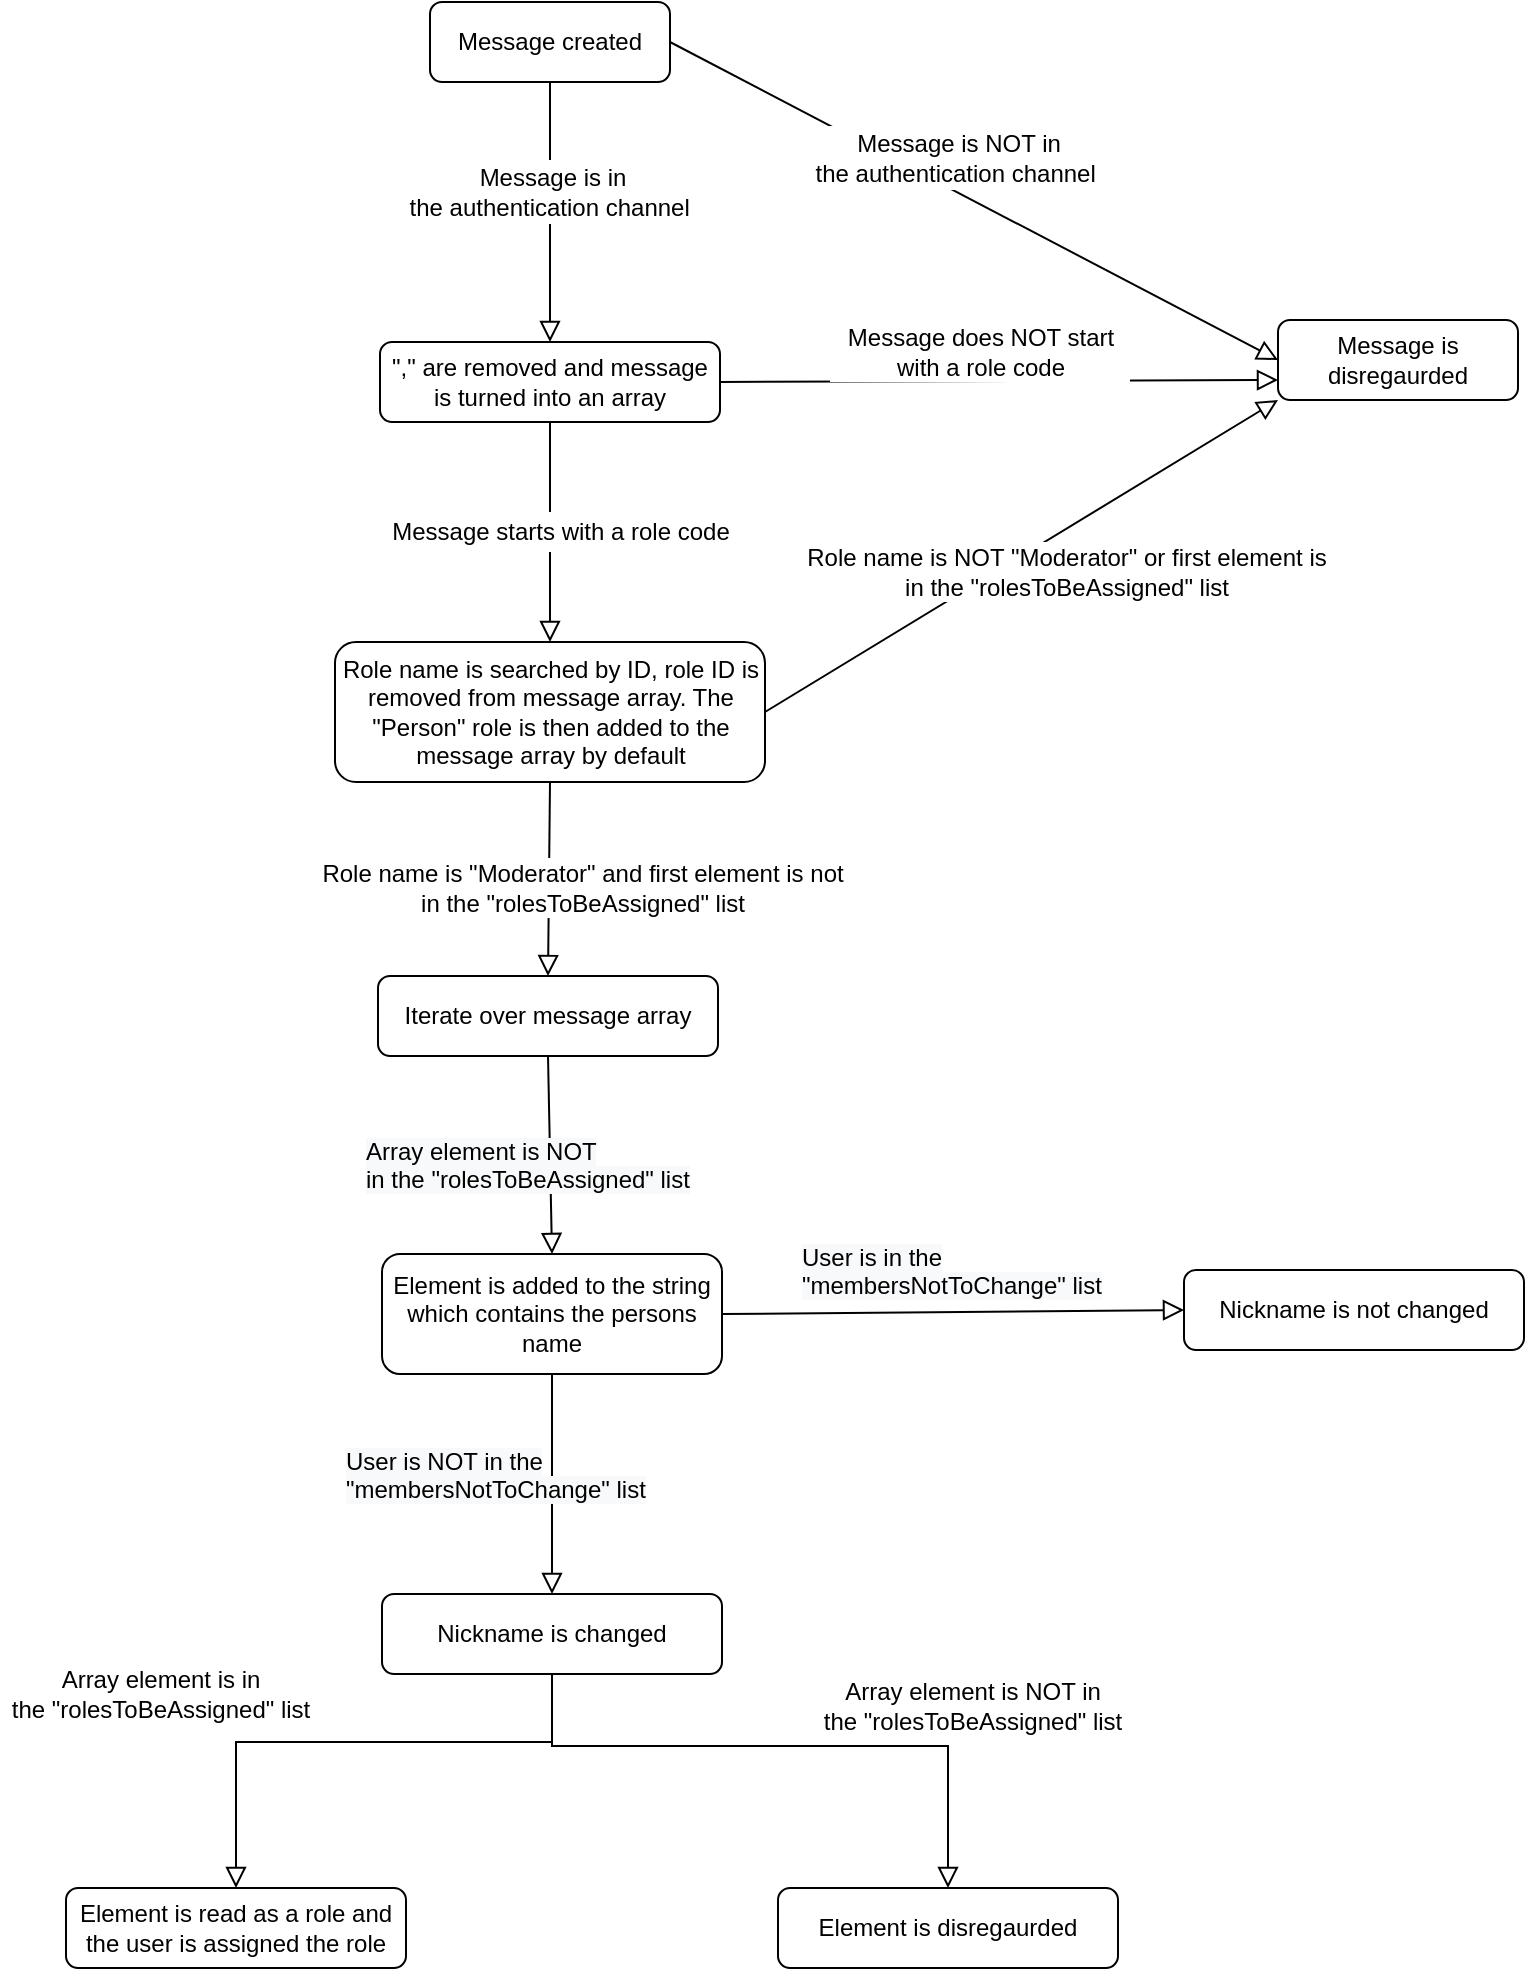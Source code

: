 <mxfile version="16.4.0" type="device"><diagram id="C5RBs43oDa-KdzZeNtuy" name="Page-1"><mxGraphModel dx="1292" dy="672" grid="0" gridSize="10" guides="1" tooltips="1" connect="1" arrows="1" fold="1" page="1" pageScale="1" pageWidth="827" pageHeight="1169" math="0" shadow="0"><root><mxCell id="WIyWlLk6GJQsqaUBKTNV-0"/><mxCell id="WIyWlLk6GJQsqaUBKTNV-1" parent="WIyWlLk6GJQsqaUBKTNV-0"/><mxCell id="WIyWlLk6GJQsqaUBKTNV-2" value="" style="rounded=0;html=1;jettySize=auto;orthogonalLoop=1;fontSize=11;endArrow=block;endFill=0;endSize=8;strokeWidth=1;shadow=0;labelBackgroundColor=none;entryX=0.5;entryY=0;entryDx=0;entryDy=0;" parent="WIyWlLk6GJQsqaUBKTNV-1" source="WIyWlLk6GJQsqaUBKTNV-3" target="DzwYfxn59Ic3up6-L3tZ-1" edge="1"><mxGeometry relative="1" as="geometry"><mxPoint x="326" y="191" as="targetPoint"/></mxGeometry></mxCell><mxCell id="WIyWlLk6GJQsqaUBKTNV-3" value="Message created" style="rounded=1;whiteSpace=wrap;html=1;fontSize=12;glass=0;strokeWidth=1;shadow=0;" parent="WIyWlLk6GJQsqaUBKTNV-1" vertex="1"><mxGeometry x="266" y="81" width="120" height="40" as="geometry"/></mxCell><mxCell id="DzwYfxn59Ic3up6-L3tZ-1" value="&quot;,&quot; are removed and message is turned into an array" style="rounded=1;whiteSpace=wrap;html=1;fontSize=12;glass=0;strokeWidth=1;shadow=0;" parent="WIyWlLk6GJQsqaUBKTNV-1" vertex="1"><mxGeometry x="241" y="251" width="170" height="40" as="geometry"/></mxCell><mxCell id="DzwYfxn59Ic3up6-L3tZ-4" value="" style="rounded=0;html=1;jettySize=auto;orthogonalLoop=1;fontSize=11;endArrow=block;endFill=0;endSize=8;strokeWidth=1;shadow=0;labelBackgroundColor=none;exitX=1;exitY=0.5;exitDx=0;exitDy=0;entryX=0;entryY=0.5;entryDx=0;entryDy=0;" parent="WIyWlLk6GJQsqaUBKTNV-1" source="WIyWlLk6GJQsqaUBKTNV-3" target="DzwYfxn59Ic3up6-L3tZ-13" edge="1"><mxGeometry relative="1" as="geometry"><mxPoint x="230" y="130" as="sourcePoint"/><mxPoint x="450" y="100" as="targetPoint"/></mxGeometry></mxCell><mxCell id="DzwYfxn59Ic3up6-L3tZ-6" value="Message is NOT in &lt;br&gt;the authentication channel&amp;nbsp;" style="text;html=1;align=center;verticalAlign=middle;resizable=0;points=[];autosize=1;strokeColor=none;fillColor=white;" parent="WIyWlLk6GJQsqaUBKTNV-1" vertex="1"><mxGeometry x="453.5" y="143" width="153" height="32" as="geometry"/></mxCell><mxCell id="DzwYfxn59Ic3up6-L3tZ-7" value="&lt;span style=&quot;color: rgba(0 , 0 , 0 , 0) ; font-family: monospace ; font-size: 0px&quot;&gt;Mess&lt;/span&gt;" style="text;html=1;align=center;verticalAlign=middle;resizable=0;points=[];autosize=1;strokeColor=none;fillColor=none;" parent="WIyWlLk6GJQsqaUBKTNV-1" vertex="1"><mxGeometry x="506" y="191" width="20" height="20" as="geometry"/></mxCell><mxCell id="DzwYfxn59Ic3up6-L3tZ-8" value="Message is in &lt;br&gt;the authentication channel&amp;nbsp;" style="text;html=1;align=center;verticalAlign=middle;resizable=0;points=[];autosize=1;strokeColor=none;fillColor=white;" parent="WIyWlLk6GJQsqaUBKTNV-1" vertex="1"><mxGeometry x="250" y="160" width="153" height="32" as="geometry"/></mxCell><mxCell id="DzwYfxn59Ic3up6-L3tZ-13" value="Message is disregaurded" style="rounded=1;whiteSpace=wrap;html=1;fontSize=12;glass=0;strokeWidth=1;shadow=0;" parent="WIyWlLk6GJQsqaUBKTNV-1" vertex="1"><mxGeometry x="690" y="240" width="120" height="40" as="geometry"/></mxCell><mxCell id="DzwYfxn59Ic3up6-L3tZ-14" value="" style="rounded=0;html=1;jettySize=auto;orthogonalLoop=1;fontSize=11;endArrow=block;endFill=0;endSize=8;strokeWidth=1;shadow=0;labelBackgroundColor=none;exitX=0.5;exitY=1;exitDx=0;exitDy=0;entryX=0.5;entryY=0;entryDx=0;entryDy=0;" parent="WIyWlLk6GJQsqaUBKTNV-1" source="DzwYfxn59Ic3up6-L3tZ-1" target="DzwYfxn59Ic3up6-L3tZ-15" edge="1"><mxGeometry relative="1" as="geometry"><mxPoint x="336" y="131" as="sourcePoint"/><mxPoint x="326" y="381" as="targetPoint"/></mxGeometry></mxCell><mxCell id="DzwYfxn59Ic3up6-L3tZ-15" value="Role name is searched by ID, role ID is removed from message array. The &quot;Person&quot; role is then added to the message array by default" style="rounded=1;whiteSpace=wrap;html=1;fontSize=12;glass=0;strokeWidth=1;shadow=0;" parent="WIyWlLk6GJQsqaUBKTNV-1" vertex="1"><mxGeometry x="218.5" y="401" width="215" height="70" as="geometry"/></mxCell><mxCell id="DzwYfxn59Ic3up6-L3tZ-16" value="Message starts with a role code" style="text;html=1;align=center;verticalAlign=middle;resizable=0;points=[];autosize=1;strokeColor=none;fillColor=white;" parent="WIyWlLk6GJQsqaUBKTNV-1" vertex="1"><mxGeometry x="241" y="336" width="180" height="20" as="geometry"/></mxCell><mxCell id="DzwYfxn59Ic3up6-L3tZ-17" value="" style="rounded=0;html=1;jettySize=auto;orthogonalLoop=1;fontSize=11;endArrow=block;endFill=0;endSize=8;strokeWidth=1;shadow=0;labelBackgroundColor=none;exitX=0.5;exitY=1;exitDx=0;exitDy=0;entryX=0.5;entryY=0;entryDx=0;entryDy=0;" parent="WIyWlLk6GJQsqaUBKTNV-1" target="DzwYfxn59Ic3up6-L3tZ-18" edge="1" source="DzwYfxn59Ic3up6-L3tZ-15"><mxGeometry relative="1" as="geometry"><mxPoint x="370.5" y="475" as="sourcePoint"/><mxPoint x="262" y="565" as="targetPoint"/></mxGeometry></mxCell><mxCell id="DzwYfxn59Ic3up6-L3tZ-18" value="Iterate over message array" style="rounded=1;whiteSpace=wrap;html=1;fontSize=12;glass=0;strokeWidth=1;shadow=0;" parent="WIyWlLk6GJQsqaUBKTNV-1" vertex="1"><mxGeometry x="240" y="568" width="170" height="40" as="geometry"/></mxCell><mxCell id="DzwYfxn59Ic3up6-L3tZ-19" value="Role name is &quot;Moderator&quot; and first element is not &lt;br&gt;in the &quot;rolesToBeAssigned&quot; list" style="text;html=1;align=center;verticalAlign=middle;resizable=0;points=[];autosize=1;strokeColor=none;fillColor=white;" parent="WIyWlLk6GJQsqaUBKTNV-1" vertex="1"><mxGeometry x="202" y="509" width="280" height="30" as="geometry"/></mxCell><mxCell id="DzwYfxn59Ic3up6-L3tZ-20" value="" style="rounded=0;html=1;jettySize=auto;orthogonalLoop=1;fontSize=11;endArrow=block;endFill=0;endSize=8;strokeWidth=1;shadow=0;labelBackgroundColor=none;exitX=0.5;exitY=1;exitDx=0;exitDy=0;entryX=0.5;entryY=0;entryDx=0;entryDy=0;" parent="WIyWlLk6GJQsqaUBKTNV-1" source="DzwYfxn59Ic3up6-L3tZ-18" target="DzwYfxn59Ic3up6-L3tZ-21" edge="1"><mxGeometry relative="1" as="geometry"><mxPoint x="431" y="728" as="sourcePoint"/><mxPoint x="321" y="768" as="targetPoint"/></mxGeometry></mxCell><mxCell id="DzwYfxn59Ic3up6-L3tZ-21" value="Element is added to the string which contains the persons name" style="rounded=1;whiteSpace=wrap;html=1;fontSize=12;glass=0;strokeWidth=1;shadow=0;" parent="WIyWlLk6GJQsqaUBKTNV-1" vertex="1"><mxGeometry x="242" y="707" width="170" height="60" as="geometry"/></mxCell><mxCell id="DzwYfxn59Ic3up6-L3tZ-23" value="Element is read as a role and the user is assigned the role" style="rounded=1;whiteSpace=wrap;html=1;fontSize=12;glass=0;strokeWidth=1;shadow=0;" parent="WIyWlLk6GJQsqaUBKTNV-1" vertex="1"><mxGeometry x="84" y="1024" width="170" height="40" as="geometry"/></mxCell><mxCell id="DzwYfxn59Ic3up6-L3tZ-24" value="" style="rounded=0;html=1;jettySize=auto;orthogonalLoop=1;fontSize=11;endArrow=block;endFill=0;endSize=8;strokeWidth=1;shadow=0;labelBackgroundColor=none;exitX=0.5;exitY=1;exitDx=0;exitDy=0;entryX=0.5;entryY=0;entryDx=0;entryDy=0;" parent="WIyWlLk6GJQsqaUBKTNV-1" source="DzwYfxn59Ic3up6-L3tZ-37" target="DzwYfxn59Ic3up6-L3tZ-23" edge="1"><mxGeometry relative="1" as="geometry"><mxPoint x="432" y="627" as="sourcePoint"/><mxPoint x="347" y="727.0" as="targetPoint"/><Array as="points"><mxPoint x="327" y="951"/><mxPoint x="169" y="951"/></Array></mxGeometry></mxCell><mxCell id="DzwYfxn59Ic3up6-L3tZ-25" value="Array element is in &lt;br&gt;the &quot;rolesToBeAssigned&quot; list" style="text;html=1;align=center;verticalAlign=middle;resizable=0;points=[];autosize=1;strokeColor=none;fillColor=white;" parent="WIyWlLk6GJQsqaUBKTNV-1" vertex="1"><mxGeometry x="51" y="912" width="160" height="30" as="geometry"/></mxCell><mxCell id="DzwYfxn59Ic3up6-L3tZ-26" value="&lt;span style=&quot;color: rgb(0 , 0 , 0) ; font-family: &amp;#34;helvetica&amp;#34; ; font-size: 12px ; font-style: normal ; font-weight: 400 ; letter-spacing: normal ; text-align: center ; text-indent: 0px ; text-transform: none ; word-spacing: 0px ; background-color: rgb(248 , 249 , 250) ; display: inline ; float: none&quot;&gt;Array element is NOT &lt;br&gt;in the &quot;rolesToBeAssigned&quot; list&lt;/span&gt;" style="text;whiteSpace=wrap;html=1;fontSize=12;fontFamily=Helvetica;fontColor=default;" parent="WIyWlLk6GJQsqaUBKTNV-1" vertex="1"><mxGeometry x="232" y="642" width="180" height="40" as="geometry"/></mxCell><mxCell id="DzwYfxn59Ic3up6-L3tZ-29" value="Nickname is not changed" style="rounded=1;whiteSpace=wrap;html=1;fontSize=12;glass=0;strokeWidth=1;shadow=0;" parent="WIyWlLk6GJQsqaUBKTNV-1" vertex="1"><mxGeometry x="643" y="715" width="170" height="40" as="geometry"/></mxCell><mxCell id="DzwYfxn59Ic3up6-L3tZ-33" value="" style="rounded=0;html=1;jettySize=auto;orthogonalLoop=1;fontSize=11;endArrow=block;endFill=0;endSize=8;strokeWidth=1;shadow=0;labelBackgroundColor=none;exitX=1;exitY=0.5;exitDx=0;exitDy=0;entryX=0;entryY=0.5;entryDx=0;entryDy=0;" parent="WIyWlLk6GJQsqaUBKTNV-1" source="DzwYfxn59Ic3up6-L3tZ-21" target="DzwYfxn59Ic3up6-L3tZ-29" edge="1"><mxGeometry relative="1" as="geometry"><mxPoint x="344" y="827" as="sourcePoint"/><mxPoint x="601" y="769" as="targetPoint"/></mxGeometry></mxCell><mxCell id="DzwYfxn59Ic3up6-L3tZ-35" value="&lt;span style=&quot;color: rgb(0 , 0 , 0) ; font-family: &amp;#34;helvetica&amp;#34; ; font-size: 12px ; font-style: normal ; font-weight: 400 ; letter-spacing: normal ; text-align: center ; text-indent: 0px ; text-transform: none ; word-spacing: 0px ; background-color: rgb(248 , 249 , 250) ; display: inline ; float: none&quot;&gt;User is in the &lt;br&gt;&quot;membersNotToChange&quot; list&lt;/span&gt;" style="text;whiteSpace=wrap;html=1;fontSize=12;fontFamily=Helvetica;fontColor=default;" parent="WIyWlLk6GJQsqaUBKTNV-1" vertex="1"><mxGeometry x="450" y="695" width="160" height="40" as="geometry"/></mxCell><mxCell id="DzwYfxn59Ic3up6-L3tZ-36" value="" style="rounded=0;html=1;jettySize=auto;orthogonalLoop=1;fontSize=11;endArrow=block;endFill=0;endSize=8;strokeWidth=1;shadow=0;labelBackgroundColor=none;exitX=0.5;exitY=1;exitDx=0;exitDy=0;entryX=0.5;entryY=0;entryDx=0;entryDy=0;" parent="WIyWlLk6GJQsqaUBKTNV-1" source="DzwYfxn59Ic3up6-L3tZ-21" target="DzwYfxn59Ic3up6-L3tZ-37" edge="1"><mxGeometry relative="1" as="geometry"><mxPoint x="447" y="817" as="sourcePoint"/><mxPoint x="327" y="857" as="targetPoint"/></mxGeometry></mxCell><mxCell id="DzwYfxn59Ic3up6-L3tZ-37" value="Nickname is changed" style="rounded=1;whiteSpace=wrap;html=1;fontSize=12;glass=0;strokeWidth=1;shadow=0;" parent="WIyWlLk6GJQsqaUBKTNV-1" vertex="1"><mxGeometry x="242" y="877" width="170" height="40" as="geometry"/></mxCell><mxCell id="DzwYfxn59Ic3up6-L3tZ-39" value="&lt;span style=&quot;color: rgb(0 , 0 , 0) ; font-family: &amp;#34;helvetica&amp;#34; ; font-size: 12px ; font-style: normal ; font-weight: 400 ; letter-spacing: normal ; text-align: center ; text-indent: 0px ; text-transform: none ; word-spacing: 0px ; background-color: rgb(248 , 249 , 250) ; display: inline ; float: none&quot;&gt;User is NOT in the &lt;br&gt;&quot;membersNotToChange&quot; list&lt;/span&gt;" style="text;whiteSpace=wrap;html=1;fontSize=12;fontFamily=Helvetica;fontColor=default;" parent="WIyWlLk6GJQsqaUBKTNV-1" vertex="1"><mxGeometry x="222" y="797" width="160" height="40" as="geometry"/></mxCell><mxCell id="DzwYfxn59Ic3up6-L3tZ-42" value="" style="rounded=0;html=1;jettySize=auto;orthogonalLoop=1;fontSize=11;endArrow=block;endFill=0;endSize=8;strokeWidth=1;shadow=0;labelBackgroundColor=none;exitX=1;exitY=0.5;exitDx=0;exitDy=0;entryX=0;entryY=0.75;entryDx=0;entryDy=0;" parent="WIyWlLk6GJQsqaUBKTNV-1" source="DzwYfxn59Ic3up6-L3tZ-1" target="DzwYfxn59Ic3up6-L3tZ-13" edge="1"><mxGeometry relative="1" as="geometry"><mxPoint x="230" y="300" as="sourcePoint"/><mxPoint x="230" y="410" as="targetPoint"/></mxGeometry></mxCell><mxCell id="DzwYfxn59Ic3up6-L3tZ-43" value="Message does NOT start&lt;br&gt;with a role code" style="text;html=1;align=center;verticalAlign=middle;resizable=0;points=[];autosize=1;strokeColor=none;fillColor=white;" parent="WIyWlLk6GJQsqaUBKTNV-1" vertex="1"><mxGeometry x="466" y="241" width="150" height="30" as="geometry"/></mxCell><mxCell id="DzwYfxn59Ic3up6-L3tZ-46" value="" style="rounded=0;html=1;jettySize=auto;orthogonalLoop=1;fontSize=11;endArrow=block;endFill=0;endSize=8;strokeWidth=1;shadow=0;labelBackgroundColor=none;entryX=0;entryY=1;entryDx=0;entryDy=0;exitX=1;exitY=0.5;exitDx=0;exitDy=0;" parent="WIyWlLk6GJQsqaUBKTNV-1" source="DzwYfxn59Ic3up6-L3tZ-15" target="DzwYfxn59Ic3up6-L3tZ-13" edge="1"><mxGeometry relative="1" as="geometry"><mxPoint x="610" y="360" as="sourcePoint"/><mxPoint x="700" y="320" as="targetPoint"/></mxGeometry></mxCell><mxCell id="DzwYfxn59Ic3up6-L3tZ-45" value="Role name is NOT &quot;Moderator&quot; or first element is&lt;br&gt;in the &quot;rolesToBeAssigned&quot; list" style="text;html=1;align=center;verticalAlign=middle;resizable=0;points=[];autosize=1;strokeColor=none;fillColor=white;" parent="WIyWlLk6GJQsqaUBKTNV-1" vertex="1"><mxGeometry x="444" y="351" width="280" height="30" as="geometry"/></mxCell><mxCell id="4_q0Jh4z9Fa2HadP0V_p-0" value="" style="rounded=0;html=1;jettySize=auto;orthogonalLoop=1;fontSize=11;endArrow=block;endFill=0;endSize=8;strokeWidth=1;shadow=0;labelBackgroundColor=none;exitX=0.5;exitY=1;exitDx=0;exitDy=0;entryX=0.5;entryY=0;entryDx=0;entryDy=0;" edge="1" parent="WIyWlLk6GJQsqaUBKTNV-1" source="DzwYfxn59Ic3up6-L3tZ-37" target="4_q0Jh4z9Fa2HadP0V_p-2"><mxGeometry relative="1" as="geometry"><mxPoint x="453.5" y="995" as="sourcePoint"/><mxPoint x="405" y="976" as="targetPoint"/><Array as="points"><mxPoint x="327" y="953"/><mxPoint x="525" y="953"/></Array></mxGeometry></mxCell><mxCell id="4_q0Jh4z9Fa2HadP0V_p-1" value="Array element is NOT in &lt;br&gt;the &quot;rolesToBeAssigned&quot; list" style="text;html=1;align=center;verticalAlign=middle;resizable=0;points=[];autosize=1;strokeColor=none;fillColor=white;" vertex="1" parent="WIyWlLk6GJQsqaUBKTNV-1"><mxGeometry x="457" y="917" width="159" height="32" as="geometry"/></mxCell><mxCell id="4_q0Jh4z9Fa2HadP0V_p-2" value="Element is disregaurded" style="rounded=1;whiteSpace=wrap;html=1;fontSize=12;glass=0;strokeWidth=1;shadow=0;" vertex="1" parent="WIyWlLk6GJQsqaUBKTNV-1"><mxGeometry x="440" y="1024" width="170" height="40" as="geometry"/></mxCell></root></mxGraphModel></diagram></mxfile>